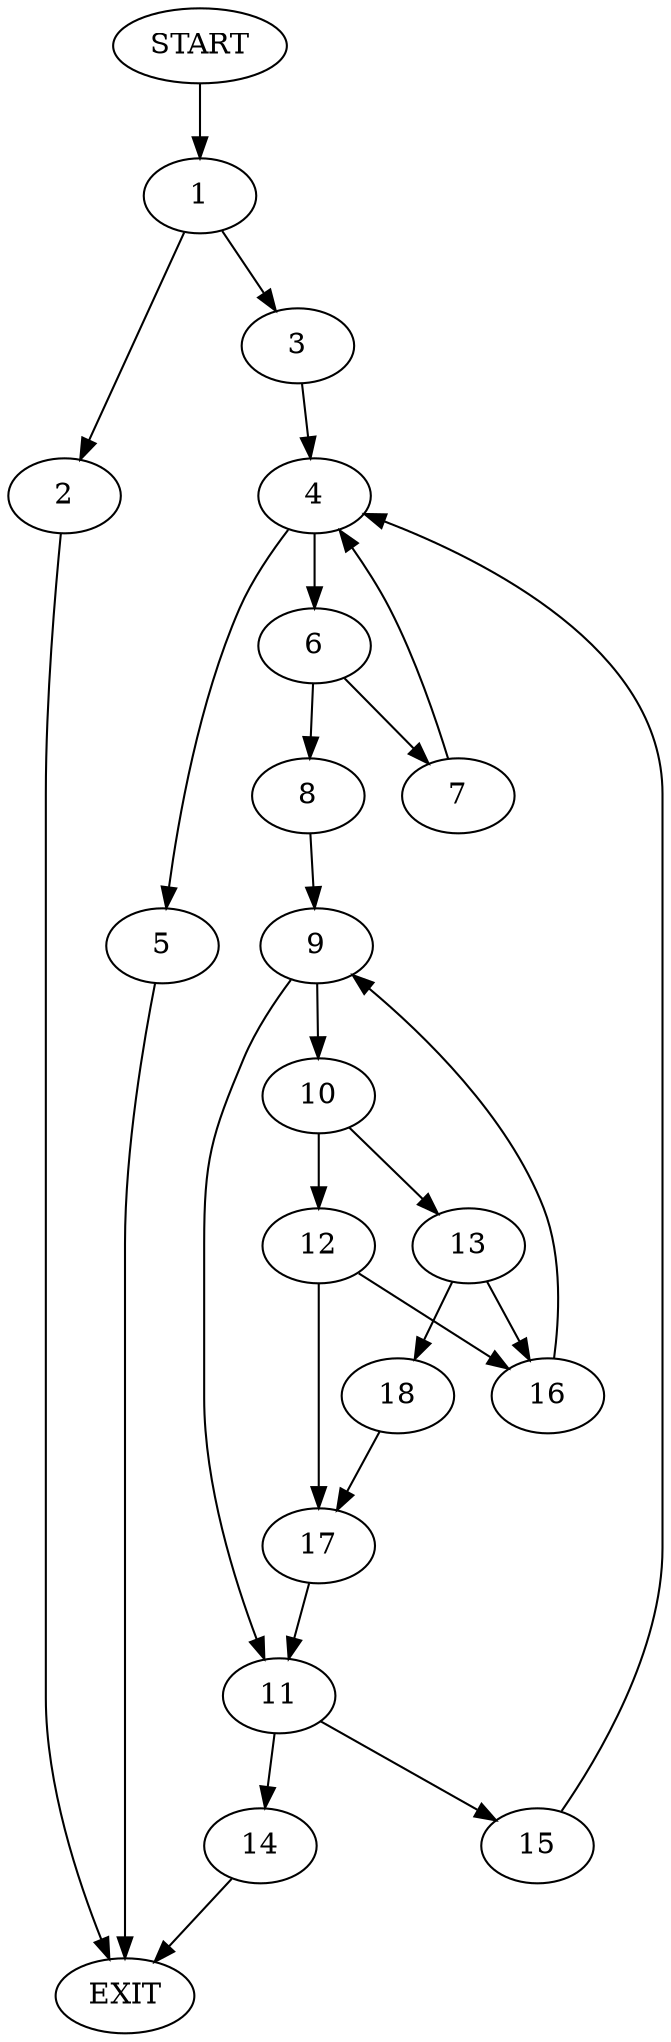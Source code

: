 digraph {
0 [label="START"]
19 [label="EXIT"]
0 -> 1
1 -> 2
1 -> 3
3 -> 4
2 -> 19
4 -> 5
4 -> 6
5 -> 19
6 -> 7
6 -> 8
8 -> 9
7 -> 4
9 -> 10
9 -> 11
10 -> 12
10 -> 13
11 -> 14
11 -> 15
12 -> 16
12 -> 17
13 -> 16
13 -> 18
16 -> 9
18 -> 17
17 -> 11
15 -> 4
14 -> 19
}
